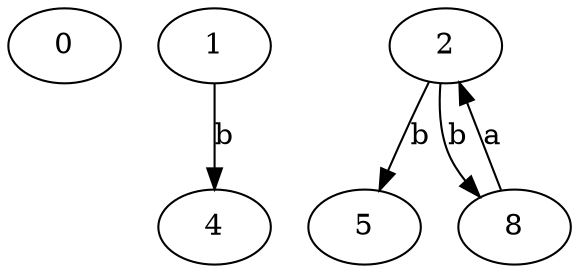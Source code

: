 strict digraph  {
0;
1;
2;
4;
5;
8;
1 -> 4  [label=b];
2 -> 5  [label=b];
2 -> 8  [label=b];
8 -> 2  [label=a];
}
